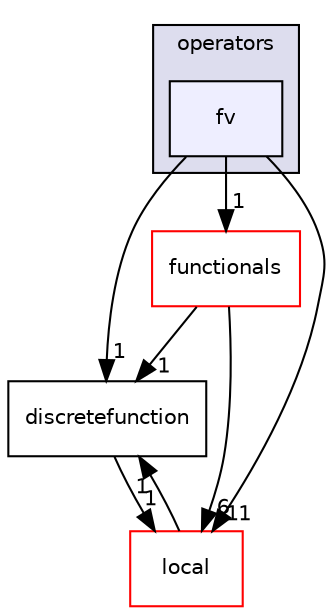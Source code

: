digraph "fv" {
  compound=true
  node [ fontsize="10", fontname="Helvetica"];
  edge [ labelfontsize="10", labelfontname="Helvetica"];
  subgraph clusterdir_91b47eb1f5534b791b2db4e72c4ced9d {
    graph [ bgcolor="#ddddee", pencolor="black", label="operators" fontname="Helvetica", fontsize="10", URL="dir_91b47eb1f5534b791b2db4e72c4ced9d.html"]
  dir_2aea60d8179215910741717bf9fb1687 [shape=box, label="fv", style="filled", fillcolor="#eeeeff", pencolor="black", URL="dir_2aea60d8179215910741717bf9fb1687.html"];
  }
  dir_0e08db9718cdc017276840d0b5dc9bb6 [shape=box label="discretefunction" URL="dir_0e08db9718cdc017276840d0b5dc9bb6.html"];
  dir_b88ba22195be87413f0714aa36685cef [shape=box label="functionals" fillcolor="white" style="filled" color="red" URL="dir_b88ba22195be87413f0714aa36685cef.html"];
  dir_7df66b530ab698acb840d3fba4a971eb [shape=box label="local" fillcolor="white" style="filled" color="red" URL="dir_7df66b530ab698acb840d3fba4a971eb.html"];
  dir_0e08db9718cdc017276840d0b5dc9bb6->dir_7df66b530ab698acb840d3fba4a971eb [headlabel="1", labeldistance=1.5 headhref="dir_000022_000017.html"];
  dir_2aea60d8179215910741717bf9fb1687->dir_0e08db9718cdc017276840d0b5dc9bb6 [headlabel="1", labeldistance=1.5 headhref="dir_000018_000022.html"];
  dir_2aea60d8179215910741717bf9fb1687->dir_b88ba22195be87413f0714aa36685cef [headlabel="1", labeldistance=1.5 headhref="dir_000018_000014.html"];
  dir_2aea60d8179215910741717bf9fb1687->dir_7df66b530ab698acb840d3fba4a971eb [headlabel="11", labeldistance=1.5 headhref="dir_000018_000017.html"];
  dir_b88ba22195be87413f0714aa36685cef->dir_0e08db9718cdc017276840d0b5dc9bb6 [headlabel="1", labeldistance=1.5 headhref="dir_000014_000022.html"];
  dir_b88ba22195be87413f0714aa36685cef->dir_7df66b530ab698acb840d3fba4a971eb [headlabel="6", labeldistance=1.5 headhref="dir_000014_000017.html"];
  dir_7df66b530ab698acb840d3fba4a971eb->dir_0e08db9718cdc017276840d0b5dc9bb6 [headlabel="1", labeldistance=1.5 headhref="dir_000017_000022.html"];
}
